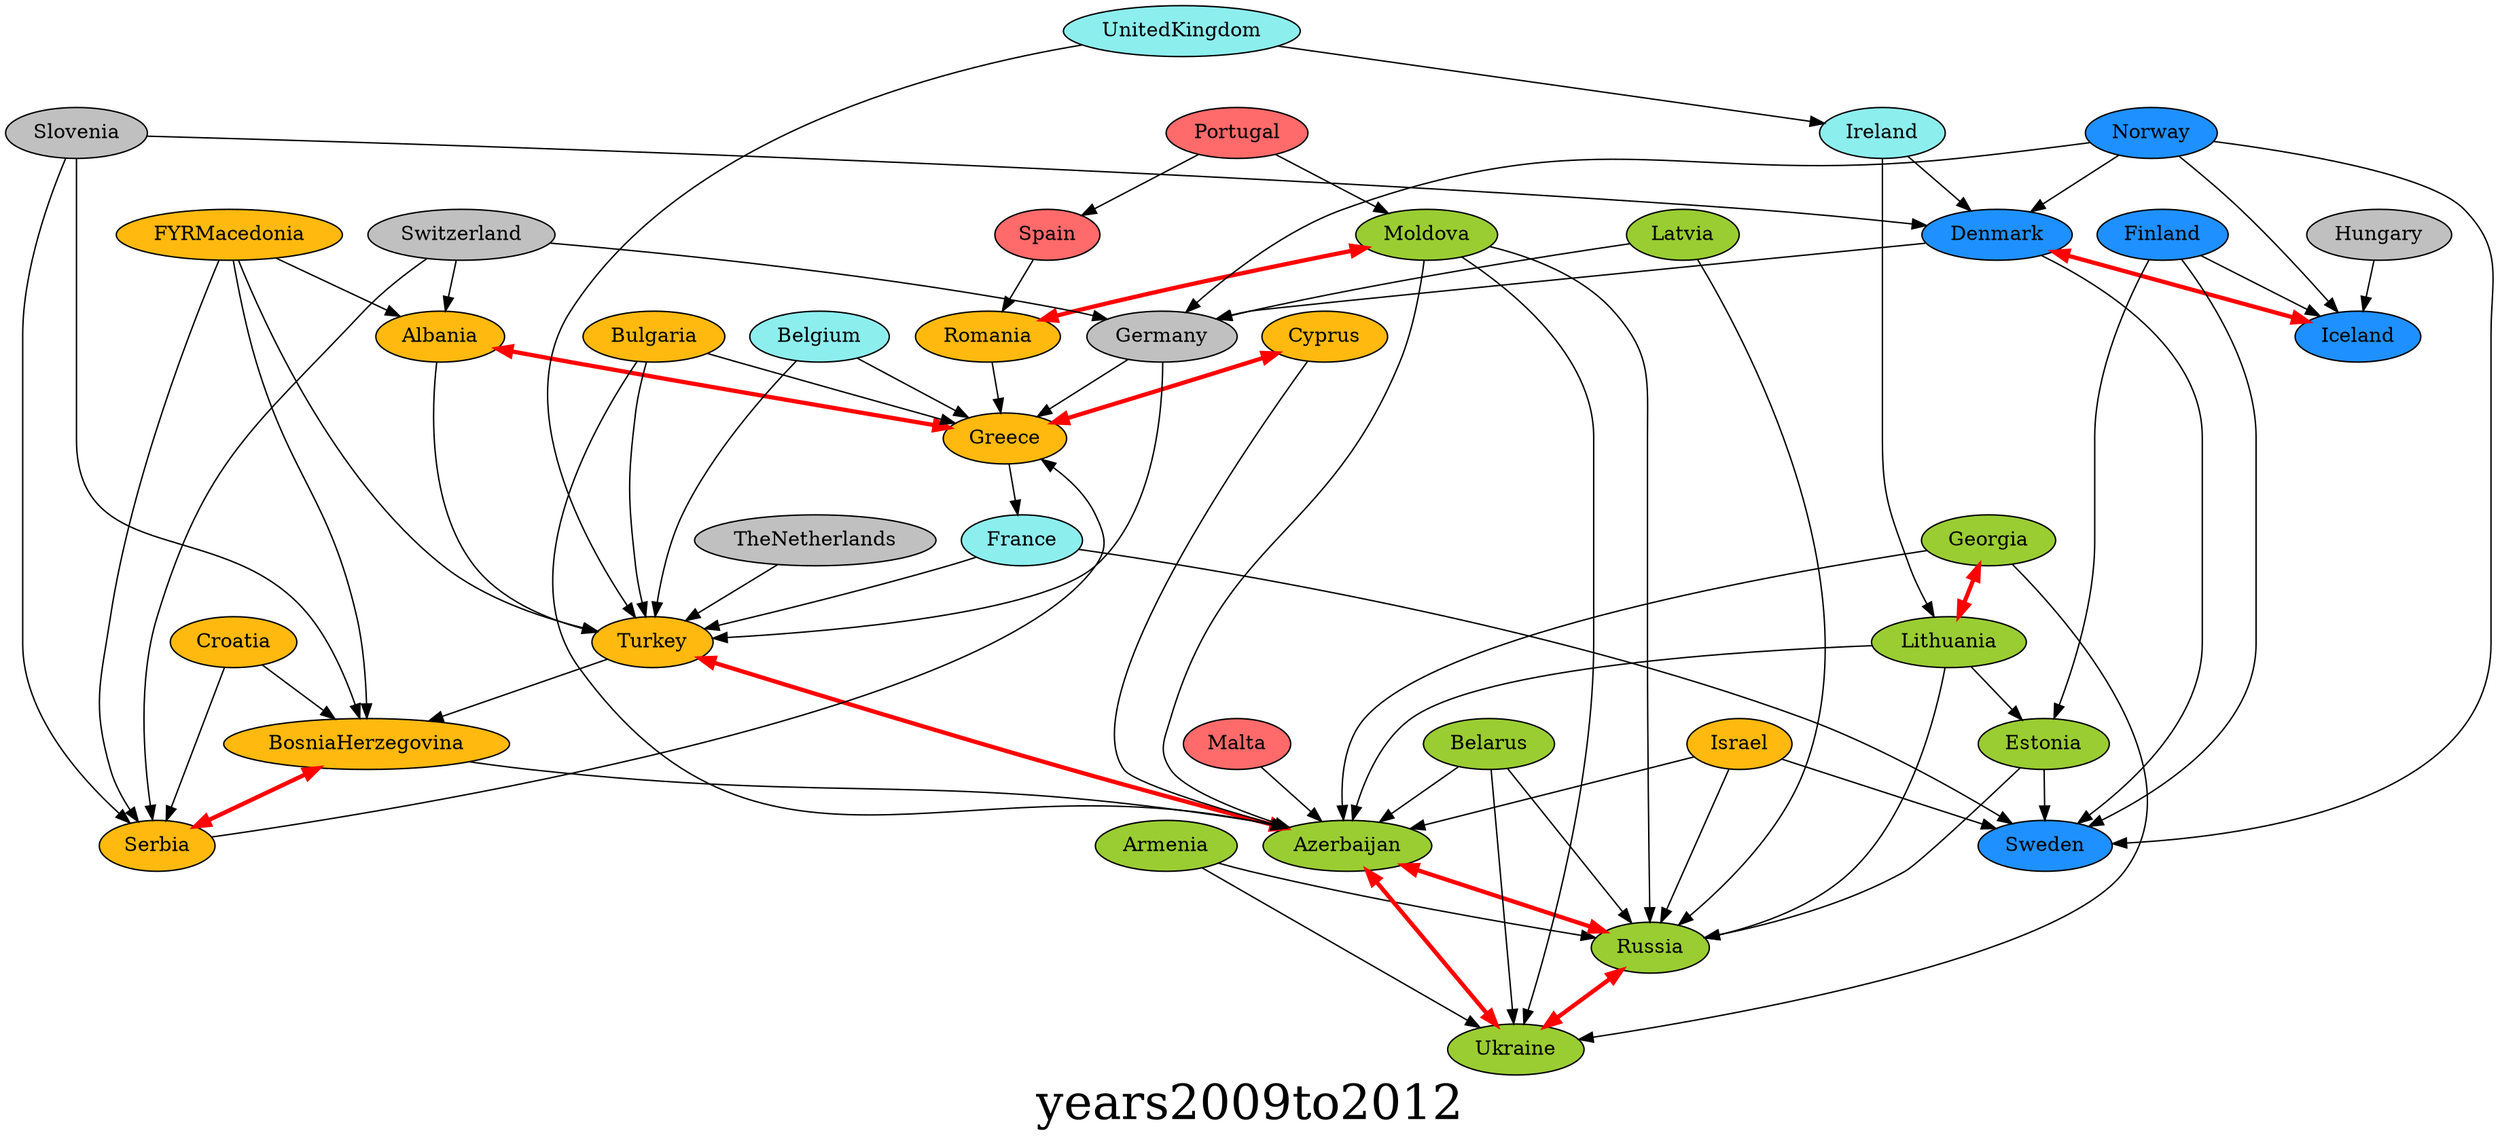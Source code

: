 digraph{ graph [label=years2009to2012, fontsize=34]; Albania [style=filled,fillcolor=darkgoldenrod1]; Greece [style=filled,fillcolor=darkgoldenrod1]; Albania [style=filled,fillcolor=darkgoldenrod1]; Turkey [style=filled,fillcolor=darkgoldenrod1]; Armenia [style=filled,fillcolor=olivedrab3]; Russia [style=filled,fillcolor=olivedrab3]; Armenia [style=filled,fillcolor=olivedrab3]; Ukraine [style=filled,fillcolor=olivedrab3]; Azerbaijan [style=filled,fillcolor=olivedrab3]; Russia [style=filled,fillcolor=olivedrab3]; Azerbaijan [style=filled,fillcolor=olivedrab3]; Turkey [style=filled,fillcolor=darkgoldenrod1]; Azerbaijan [style=filled,fillcolor=olivedrab3]; Ukraine [style=filled,fillcolor=olivedrab3]; Belarus [style=filled,fillcolor=olivedrab3]; Azerbaijan [style=filled,fillcolor=olivedrab3]; Belarus [style=filled,fillcolor=olivedrab3]; Russia [style=filled,fillcolor=olivedrab3]; Belarus [style=filled,fillcolor=olivedrab3]; Ukraine [style=filled,fillcolor=olivedrab3]; Belgium [style=filled,fillcolor=darkslategray2]; Greece [style=filled,fillcolor=darkgoldenrod1]; Belgium [style=filled,fillcolor=darkslategray2]; Turkey [style=filled,fillcolor=darkgoldenrod1]; BosniaHerzegovina [style=filled,fillcolor=darkgoldenrod1]; Azerbaijan [style=filled,fillcolor=olivedrab3]; BosniaHerzegovina [style=filled,fillcolor=darkgoldenrod1]; Serbia [style=filled,fillcolor=darkgoldenrod1]; Bulgaria [style=filled,fillcolor=darkgoldenrod1]; Azerbaijan [style=filled,fillcolor=olivedrab3]; Bulgaria [style=filled,fillcolor=darkgoldenrod1]; Greece [style=filled,fillcolor=darkgoldenrod1]; Bulgaria [style=filled,fillcolor=darkgoldenrod1]; Turkey [style=filled,fillcolor=darkgoldenrod1]; Croatia [style=filled,fillcolor=darkgoldenrod1]; BosniaHerzegovina [style=filled,fillcolor=darkgoldenrod1]; Croatia [style=filled,fillcolor=darkgoldenrod1]; Serbia [style=filled,fillcolor=darkgoldenrod1]; Cyprus [style=filled,fillcolor=darkgoldenrod1]; Azerbaijan [style=filled,fillcolor=olivedrab3]; Cyprus [style=filled,fillcolor=darkgoldenrod1]; Greece [style=filled,fillcolor=darkgoldenrod1]; Denmark [style=filled,fillcolor=dodgerblue]; Germany [style=filled,fillcolor=gray]; Denmark [style=filled,fillcolor=dodgerblue]; Iceland [style=filled,fillcolor=dodgerblue]; Denmark [style=filled,fillcolor=dodgerblue]; Sweden [style=filled,fillcolor=dodgerblue]; Estonia [style=filled,fillcolor=olivedrab3]; Russia [style=filled,fillcolor=olivedrab3]; Estonia [style=filled,fillcolor=olivedrab3]; Sweden [style=filled,fillcolor=dodgerblue]; FYRMacedonia [style=filled,fillcolor=darkgoldenrod1]; Albania [style=filled,fillcolor=darkgoldenrod1]; FYRMacedonia [style=filled,fillcolor=darkgoldenrod1]; BosniaHerzegovina [style=filled,fillcolor=darkgoldenrod1]; FYRMacedonia [style=filled,fillcolor=darkgoldenrod1]; Serbia [style=filled,fillcolor=darkgoldenrod1]; FYRMacedonia [style=filled,fillcolor=darkgoldenrod1]; Turkey [style=filled,fillcolor=darkgoldenrod1]; Finland [style=filled,fillcolor=dodgerblue]; Estonia [style=filled,fillcolor=olivedrab3]; Finland [style=filled,fillcolor=dodgerblue]; Iceland [style=filled,fillcolor=dodgerblue]; Finland [style=filled,fillcolor=dodgerblue]; Sweden [style=filled,fillcolor=dodgerblue]; France [style=filled,fillcolor=darkslategray2]; Sweden [style=filled,fillcolor=dodgerblue]; France [style=filled,fillcolor=darkslategray2]; Turkey [style=filled,fillcolor=darkgoldenrod1]; Georgia [style=filled,fillcolor=olivedrab3]; Azerbaijan [style=filled,fillcolor=olivedrab3]; Georgia [style=filled,fillcolor=olivedrab3]; Lithuania [style=filled,fillcolor=olivedrab3]; Georgia [style=filled,fillcolor=olivedrab3]; Ukraine [style=filled,fillcolor=olivedrab3]; Germany [style=filled,fillcolor=gray]; Greece [style=filled,fillcolor=darkgoldenrod1]; Germany [style=filled,fillcolor=gray]; Turkey [style=filled,fillcolor=darkgoldenrod1]; Greece [style=filled,fillcolor=darkgoldenrod1]; Albania [style=filled,fillcolor=darkgoldenrod1]; Greece [style=filled,fillcolor=darkgoldenrod1]; Cyprus [style=filled,fillcolor=darkgoldenrod1]; Greece [style=filled,fillcolor=darkgoldenrod1]; France [style=filled,fillcolor=darkslategray2]; Hungary [style=filled,fillcolor=gray]; Iceland [style=filled,fillcolor=dodgerblue]; Denmark [style=filled,fillcolor=dodgerblue]; Ireland [style=filled,fillcolor=darkslategray2]; Denmark [style=filled,fillcolor=dodgerblue]; Ireland [style=filled,fillcolor=darkslategray2]; Lithuania [style=filled,fillcolor=olivedrab3]; Israel [style=filled,fillcolor=darkgoldenrod1]; Azerbaijan [style=filled,fillcolor=olivedrab3]; Israel [style=filled,fillcolor=darkgoldenrod1]; Russia [style=filled,fillcolor=olivedrab3]; Israel [style=filled,fillcolor=darkgoldenrod1]; Sweden [style=filled,fillcolor=dodgerblue]; Latvia [style=filled,fillcolor=olivedrab3]; Germany [style=filled,fillcolor=gray]; Latvia [style=filled,fillcolor=olivedrab3]; Russia [style=filled,fillcolor=olivedrab3]; Lithuania [style=filled,fillcolor=olivedrab3]; Azerbaijan [style=filled,fillcolor=olivedrab3]; Lithuania [style=filled,fillcolor=olivedrab3]; Estonia [style=filled,fillcolor=olivedrab3]; Lithuania [style=filled,fillcolor=olivedrab3]; Georgia [style=filled,fillcolor=olivedrab3]; Lithuania [style=filled,fillcolor=olivedrab3]; Russia [style=filled,fillcolor=olivedrab3]; Malta [style=filled,fillcolor=indianred1]; Azerbaijan [style=filled,fillcolor=olivedrab3]; Moldova [style=filled,fillcolor=olivedrab3]; Azerbaijan [style=filled,fillcolor=olivedrab3]; Moldova [style=filled,fillcolor=olivedrab3]; Romania [style=filled,fillcolor=darkgoldenrod1]; Moldova [style=filled,fillcolor=olivedrab3]; Russia [style=filled,fillcolor=olivedrab3]; Moldova [style=filled,fillcolor=olivedrab3]; Ukraine [style=filled,fillcolor=olivedrab3]; Norway [style=filled,fillcolor=dodgerblue]; Denmark [style=filled,fillcolor=dodgerblue]; Norway [style=filled,fillcolor=dodgerblue]; Germany [style=filled,fillcolor=gray]; Norway [style=filled,fillcolor=dodgerblue]; Iceland [style=filled,fillcolor=dodgerblue]; Norway [style=filled,fillcolor=dodgerblue]; Sweden [style=filled,fillcolor=dodgerblue]; Portugal [style=filled,fillcolor=indianred1]; Moldova [style=filled,fillcolor=olivedrab3]; Portugal [style=filled,fillcolor=indianred1]; Spain [style=filled,fillcolor=indianred1]; Romania [style=filled,fillcolor=darkgoldenrod1]; Greece [style=filled,fillcolor=darkgoldenrod1]; Romania [style=filled,fillcolor=darkgoldenrod1]; Moldova [style=filled,fillcolor=olivedrab3]; Russia [style=filled,fillcolor=olivedrab3]; Azerbaijan [style=filled,fillcolor=olivedrab3]; Russia [style=filled,fillcolor=olivedrab3]; Ukraine [style=filled,fillcolor=olivedrab3]; Serbia [style=filled,fillcolor=darkgoldenrod1]; BosniaHerzegovina [style=filled,fillcolor=darkgoldenrod1]; Serbia [style=filled,fillcolor=darkgoldenrod1]; Greece [style=filled,fillcolor=darkgoldenrod1]; Slovenia [style=filled,fillcolor=gray]; BosniaHerzegovina [style=filled,fillcolor=darkgoldenrod1]; Slovenia [style=filled,fillcolor=gray]; Denmark [style=filled,fillcolor=dodgerblue]; Slovenia [style=filled,fillcolor=gray]; Serbia [style=filled,fillcolor=darkgoldenrod1]; Spain [style=filled,fillcolor=indianred1]; Romania [style=filled,fillcolor=darkgoldenrod1]; Switzerland [style=filled,fillcolor=gray]; Albania [style=filled,fillcolor=darkgoldenrod1]; Switzerland [style=filled,fillcolor=gray]; Germany [style=filled,fillcolor=gray]; Switzerland [style=filled,fillcolor=gray]; Serbia [style=filled,fillcolor=darkgoldenrod1]; TheNetherlands [style=filled,fillcolor=gray]; Turkey [style=filled,fillcolor=darkgoldenrod1]; Azerbaijan [style=filled,fillcolor=olivedrab3]; Turkey [style=filled,fillcolor=darkgoldenrod1]; BosniaHerzegovina [style=filled,fillcolor=darkgoldenrod1]; Ukraine [style=filled,fillcolor=olivedrab3]; Azerbaijan [style=filled,fillcolor=olivedrab3]; Ukraine [style=filled,fillcolor=olivedrab3]; Russia [style=filled,fillcolor=olivedrab3]; UnitedKingdom [style=filled,fillcolor=darkslategray2]; Ireland [style=filled,fillcolor=darkslategray2]; UnitedKingdom [style=filled,fillcolor=darkslategray2]; Turkey [style=filled,fillcolor=darkgoldenrod1]; Albania->Greece [dir=both color=red penwidth=3];Azerbaijan->Russia [dir=both color=red penwidth=3];Azerbaijan->Turkey [dir=both color=red penwidth=3];Azerbaijan->Ukraine [dir=both color=red penwidth=3];BosniaHerzegovina->Serbia [dir=both color=red penwidth=3];Cyprus->Greece [dir=both color=red penwidth=3];Denmark->Iceland [dir=both color=red penwidth=3];Georgia->Lithuania [dir=both color=red penwidth=3];Moldova->Romania [dir=both color=red penwidth=3];Russia->Ukraine [dir=both color=red penwidth=3];Albania->Turkey;Armenia->Russia;Armenia->Ukraine;Belarus->Azerbaijan;Belarus->Russia;Belarus->Ukraine;Belgium->Greece;Belgium->Turkey;BosniaHerzegovina->Azerbaijan;Bulgaria->Azerbaijan;Bulgaria->Greece;Bulgaria->Turkey;Croatia->BosniaHerzegovina;Croatia->Serbia;Cyprus->Azerbaijan;Denmark->Germany;Denmark->Sweden;Estonia->Russia;Estonia->Sweden;FYRMacedonia->Albania;FYRMacedonia->BosniaHerzegovina;FYRMacedonia->Serbia;FYRMacedonia->Turkey;Finland->Estonia;Finland->Iceland;Finland->Sweden;France->Sweden;France->Turkey;Georgia->Azerbaijan;Georgia->Ukraine;Germany->Greece;Germany->Turkey;Greece->France;Hungary->Iceland;Ireland->Denmark;Ireland->Lithuania;Israel->Azerbaijan;Israel->Russia;Israel->Sweden;Latvia->Germany;Latvia->Russia;Lithuania->Azerbaijan;Lithuania->Estonia;Lithuania->Russia;Malta->Azerbaijan;Moldova->Azerbaijan;Moldova->Russia;Moldova->Ukraine;Norway->Denmark;Norway->Germany;Norway->Iceland;Norway->Sweden;Portugal->Moldova;Portugal->Spain;Romania->Greece;Serbia->Greece;Slovenia->BosniaHerzegovina;Slovenia->Denmark;Slovenia->Serbia;Spain->Romania;Switzerland->Albania;Switzerland->Germany;Switzerland->Serbia;TheNetherlands->Turkey;Turkey->BosniaHerzegovina;UnitedKingdom->Ireland;UnitedKingdom->Turkey;}
